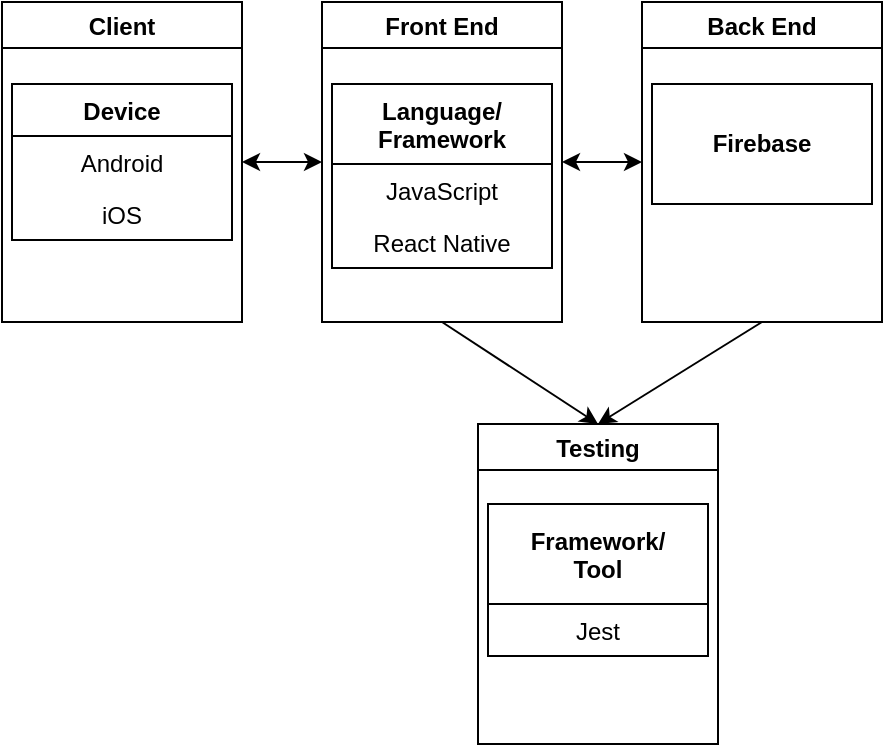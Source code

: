 <mxfile version="20.2.0" type="device"><diagram name="Page-1" id="74e2e168-ea6b-b213-b513-2b3c1d86103e"><mxGraphModel dx="836" dy="808" grid="0" gridSize="10" guides="1" tooltips="1" connect="1" arrows="1" fold="1" page="1" pageScale="1" pageWidth="1100" pageHeight="850" background="none" math="0" shadow="0"><root><mxCell id="0"/><mxCell id="1" parent="0"/><mxCell id="CUb9WoL-2WNJP01dm0nT-118" value="Client" style="swimlane;startSize=23;" vertex="1" parent="1"><mxGeometry x="327" y="244" width="120" height="160" as="geometry"/></mxCell><mxCell id="CUb9WoL-2WNJP01dm0nT-119" value="Device" style="swimlane;fontStyle=1;childLayout=stackLayout;horizontal=1;startSize=26;fillColor=none;horizontalStack=0;resizeParent=1;resizeParentMax=0;resizeLast=0;collapsible=1;marginBottom=0;" vertex="1" parent="CUb9WoL-2WNJP01dm0nT-118"><mxGeometry x="5" y="41" width="110" height="78" as="geometry"/></mxCell><mxCell id="CUb9WoL-2WNJP01dm0nT-120" value="Android" style="text;strokeColor=none;fillColor=none;align=center;verticalAlign=top;spacingLeft=4;spacingRight=4;overflow=hidden;rotatable=0;points=[[0,0.5],[1,0.5]];portConstraint=eastwest;" vertex="1" parent="CUb9WoL-2WNJP01dm0nT-119"><mxGeometry y="26" width="110" height="26" as="geometry"/></mxCell><mxCell id="CUb9WoL-2WNJP01dm0nT-121" value="iOS" style="text;strokeColor=none;fillColor=none;align=center;verticalAlign=top;spacingLeft=4;spacingRight=4;overflow=hidden;rotatable=0;points=[[0,0.5],[1,0.5]];portConstraint=eastwest;" vertex="1" parent="CUb9WoL-2WNJP01dm0nT-119"><mxGeometry y="52" width="110" height="26" as="geometry"/></mxCell><mxCell id="CUb9WoL-2WNJP01dm0nT-122" value="Front End" style="swimlane;startSize=23;" vertex="1" parent="1"><mxGeometry x="487" y="244" width="120" height="160" as="geometry"/></mxCell><mxCell id="CUb9WoL-2WNJP01dm0nT-123" value="Language/&#xA;Framework" style="swimlane;fontStyle=1;childLayout=stackLayout;horizontal=1;startSize=40;fillColor=none;horizontalStack=0;resizeParent=1;resizeParentMax=0;resizeLast=0;collapsible=1;marginBottom=0;" vertex="1" parent="CUb9WoL-2WNJP01dm0nT-122"><mxGeometry x="5" y="41" width="110" height="92" as="geometry"/></mxCell><mxCell id="CUb9WoL-2WNJP01dm0nT-124" value="JavaScript" style="text;strokeColor=none;fillColor=none;align=center;verticalAlign=top;spacingLeft=4;spacingRight=4;overflow=hidden;rotatable=0;points=[[0,0.5],[1,0.5]];portConstraint=eastwest;" vertex="1" parent="CUb9WoL-2WNJP01dm0nT-123"><mxGeometry y="40" width="110" height="26" as="geometry"/></mxCell><mxCell id="CUb9WoL-2WNJP01dm0nT-125" value="React Native" style="text;strokeColor=none;fillColor=none;align=center;verticalAlign=top;spacingLeft=4;spacingRight=4;overflow=hidden;rotatable=0;points=[[0,0.5],[1,0.5]];portConstraint=eastwest;" vertex="1" parent="CUb9WoL-2WNJP01dm0nT-123"><mxGeometry y="66" width="110" height="26" as="geometry"/></mxCell><mxCell id="CUb9WoL-2WNJP01dm0nT-126" value="Back End" style="swimlane;startSize=23;" vertex="1" parent="1"><mxGeometry x="647" y="244" width="120" height="160" as="geometry"/></mxCell><mxCell id="CUb9WoL-2WNJP01dm0nT-127" value="&lt;b&gt;Firebase&lt;/b&gt;" style="rounded=0;whiteSpace=wrap;html=1;" vertex="1" parent="CUb9WoL-2WNJP01dm0nT-126"><mxGeometry x="5" y="41" width="110" height="60" as="geometry"/></mxCell><mxCell id="CUb9WoL-2WNJP01dm0nT-131" value="Testing" style="swimlane;startSize=23;" vertex="1" parent="1"><mxGeometry x="565" y="455" width="120" height="160" as="geometry"/></mxCell><mxCell id="CUb9WoL-2WNJP01dm0nT-132" value="Framework/&#xA;Tool" style="swimlane;fontStyle=1;childLayout=stackLayout;horizontal=1;startSize=50;fillColor=none;horizontalStack=0;resizeParent=1;resizeParentMax=0;resizeLast=0;collapsible=1;marginBottom=0;" vertex="1" parent="CUb9WoL-2WNJP01dm0nT-131"><mxGeometry x="5" y="40" width="110" height="76" as="geometry"/></mxCell><mxCell id="CUb9WoL-2WNJP01dm0nT-133" value="Jest" style="text;strokeColor=none;fillColor=none;align=center;verticalAlign=top;spacingLeft=4;spacingRight=4;overflow=hidden;rotatable=0;points=[[0,0.5],[1,0.5]];portConstraint=eastwest;" vertex="1" parent="CUb9WoL-2WNJP01dm0nT-132"><mxGeometry y="50" width="110" height="26" as="geometry"/></mxCell><mxCell id="CUb9WoL-2WNJP01dm0nT-134" value="" style="endArrow=classic;startArrow=classic;html=1;rounded=0;exitX=1;exitY=0.5;exitDx=0;exitDy=0;entryX=0;entryY=0.5;entryDx=0;entryDy=0;" edge="1" parent="1" source="CUb9WoL-2WNJP01dm0nT-118" target="CUb9WoL-2WNJP01dm0nT-122"><mxGeometry width="50" height="50" relative="1" as="geometry"><mxPoint x="377" y="554" as="sourcePoint"/><mxPoint x="427" y="504" as="targetPoint"/></mxGeometry></mxCell><mxCell id="CUb9WoL-2WNJP01dm0nT-135" value="" style="endArrow=classic;startArrow=classic;html=1;rounded=0;entryX=0;entryY=0.5;entryDx=0;entryDy=0;exitX=1;exitY=0.5;exitDx=0;exitDy=0;" edge="1" parent="1" source="CUb9WoL-2WNJP01dm0nT-122" target="CUb9WoL-2WNJP01dm0nT-126"><mxGeometry width="50" height="50" relative="1" as="geometry"><mxPoint x="337" y="524" as="sourcePoint"/><mxPoint x="387" y="474" as="targetPoint"/></mxGeometry></mxCell><mxCell id="CUb9WoL-2WNJP01dm0nT-136" value="" style="endArrow=classic;html=1;rounded=0;exitX=0.5;exitY=1;exitDx=0;exitDy=0;entryX=0.5;entryY=0;entryDx=0;entryDy=0;" edge="1" parent="1" source="CUb9WoL-2WNJP01dm0nT-122" target="CUb9WoL-2WNJP01dm0nT-131"><mxGeometry width="50" height="50" relative="1" as="geometry"><mxPoint x="837" y="464" as="sourcePoint"/><mxPoint x="627" y="464" as="targetPoint"/></mxGeometry></mxCell><mxCell id="CUb9WoL-2WNJP01dm0nT-137" value="" style="endArrow=classic;html=1;rounded=0;exitX=0.5;exitY=1;exitDx=0;exitDy=0;entryX=0.5;entryY=0;entryDx=0;entryDy=0;" edge="1" parent="1" source="CUb9WoL-2WNJP01dm0nT-126" target="CUb9WoL-2WNJP01dm0nT-131"><mxGeometry width="50" height="50" relative="1" as="geometry"><mxPoint x="787" y="494" as="sourcePoint"/><mxPoint x="627" y="464" as="targetPoint"/></mxGeometry></mxCell></root></mxGraphModel></diagram></mxfile>